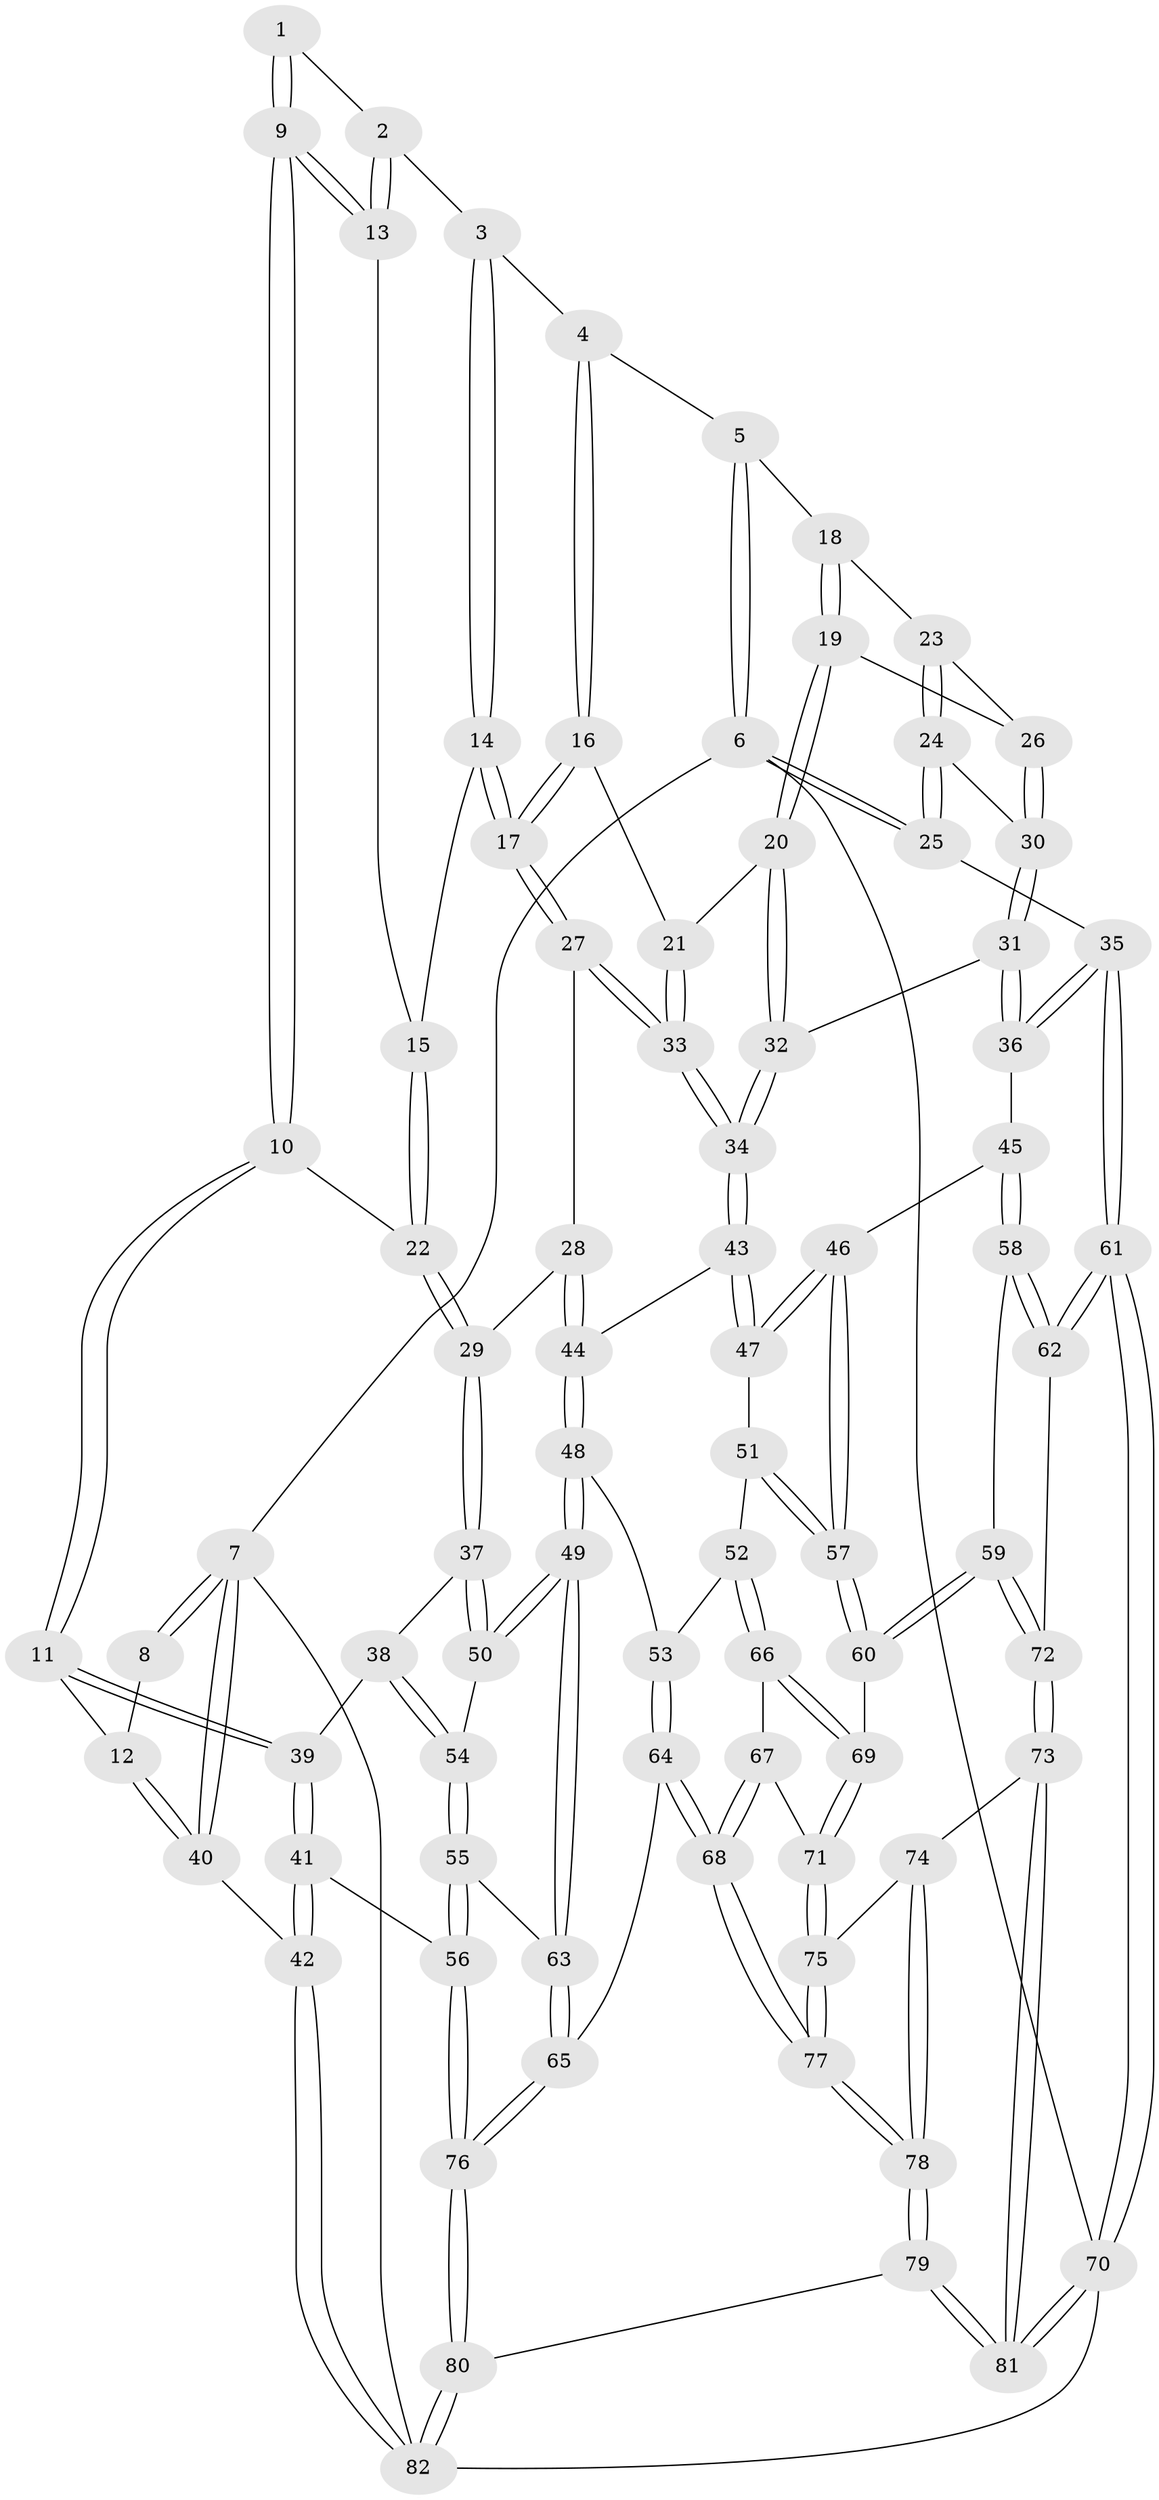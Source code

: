 // Generated by graph-tools (version 1.1) at 2025/51/03/09/25 03:51:06]
// undirected, 82 vertices, 202 edges
graph export_dot {
graph [start="1"]
  node [color=gray90,style=filled];
  1 [pos="+0.18777381797713313+0"];
  2 [pos="+0.4554075192822467+0"];
  3 [pos="+0.5763687627338613+0"];
  4 [pos="+0.5790213176177684+0"];
  5 [pos="+0.6232159585562191+0"];
  6 [pos="+1+0"];
  7 [pos="+0+0"];
  8 [pos="+0.030492941617810663+0"];
  9 [pos="+0.20744128394615427+0.25398681710240373"];
  10 [pos="+0.17972577455292854+0.33410496559972286"];
  11 [pos="+0.1590286494626519+0.34337207568385086"];
  12 [pos="+0.07990059055105816+0.3470932505495356"];
  13 [pos="+0.3654091281041304+0.17125301581331462"];
  14 [pos="+0.43430888665900597+0.2728394225863027"];
  15 [pos="+0.37736926697142836+0.2383028587943794"];
  16 [pos="+0.545909179457901+0.22387473658918924"];
  17 [pos="+0.4907629288835912+0.35312804720457863"];
  18 [pos="+0.7443013779718102+0.11079002963561004"];
  19 [pos="+0.7085127132318177+0.30079170205788325"];
  20 [pos="+0.6905306743903489+0.32758272057229726"];
  21 [pos="+0.6804785546108103+0.3362744140211049"];
  22 [pos="+0.2837476583310949+0.3586080837017902"];
  23 [pos="+0.8144714072660644+0.14322403022237443"];
  24 [pos="+1+0.2115395184076516"];
  25 [pos="+1+0.18542227355086893"];
  26 [pos="+0.8322190286258464+0.340371743281808"];
  27 [pos="+0.49308613521459665+0.4047534116936583"];
  28 [pos="+0.4596010915997458+0.42151743379889534"];
  29 [pos="+0.4042611795538632+0.4411012674231554"];
  30 [pos="+0.8724306761783316+0.3679058923535537"];
  31 [pos="+0.8608820610789343+0.4623347460408493"];
  32 [pos="+0.8594837157935261+0.46215293993297185"];
  33 [pos="+0.6057514609892839+0.43436320276419305"];
  34 [pos="+0.6370544355733088+0.48649760048627344"];
  35 [pos="+1+0.4617764111271082"];
  36 [pos="+0.8985055796535799+0.5116672478686504"];
  37 [pos="+0.3850083553757784+0.4908048658664492"];
  38 [pos="+0.262092224719315+0.5655158544569051"];
  39 [pos="+0.21980742247064583+0.5537939267671125"];
  40 [pos="+0+0.43886108849866934"];
  41 [pos="+0+0.7212524981506403"];
  42 [pos="+0+0.7152036259407909"];
  43 [pos="+0.6400715648108248+0.5234017528139413"];
  44 [pos="+0.5080597298731232+0.584972195887048"];
  45 [pos="+0.8669263974003125+0.5988460039657499"];
  46 [pos="+0.8592296294042118+0.6014717866236281"];
  47 [pos="+0.6461888440735609+0.5451516453791979"];
  48 [pos="+0.47961505761866585+0.6312040397547797"];
  49 [pos="+0.44278919991978616+0.6435584965538957"];
  50 [pos="+0.4194491330703297+0.6129441017444826"];
  51 [pos="+0.640868910518234+0.6110282182240031"];
  52 [pos="+0.6089073507457939+0.6444033086368876"];
  53 [pos="+0.5927684984718519+0.6511303415679418"];
  54 [pos="+0.2870118265452017+0.6499026117985691"];
  55 [pos="+0.27630684337577954+0.7194406329008596"];
  56 [pos="+0.18106718086093096+0.808618053720951"];
  57 [pos="+0.7426806095945788+0.6995660060521637"];
  58 [pos="+0.8801476887281475+0.6201621484809394"];
  59 [pos="+0.8657612003910526+0.8006189495341745"];
  60 [pos="+0.7428445912309728+0.7247759710447443"];
  61 [pos="+1+0.7483542507801713"];
  62 [pos="+1+0.7541986006941974"];
  63 [pos="+0.43257505924249706+0.7246420529807575"];
  64 [pos="+0.4889366191918014+0.8103119678153866"];
  65 [pos="+0.48049757564815027+0.8069291095183163"];
  66 [pos="+0.630499467667011+0.7442655100383542"];
  67 [pos="+0.606906700690325+0.7735757600945812"];
  68 [pos="+0.5073018031619297+0.8257401983794602"];
  69 [pos="+0.7222342572706338+0.7495043819479219"];
  70 [pos="+1+1"];
  71 [pos="+0.70364253880784+0.8273537013036599"];
  72 [pos="+0.8879671076130113+0.8390057817934009"];
  73 [pos="+0.8536479085169211+0.920221444184476"];
  74 [pos="+0.7160824020239671+0.8822588996246512"];
  75 [pos="+0.7056433853058207+0.8694284530455919"];
  76 [pos="+0.26151211324982854+0.9196535801906149"];
  77 [pos="+0.5254606115013819+0.8592407760582328"];
  78 [pos="+0.5368565276464425+1"];
  79 [pos="+0.5345570150909378+1"];
  80 [pos="+0.29829114606861795+1"];
  81 [pos="+0.9654393236612767+1"];
  82 [pos="+0+1"];
  1 -- 2;
  1 -- 9;
  1 -- 9;
  2 -- 3;
  2 -- 13;
  2 -- 13;
  3 -- 4;
  3 -- 14;
  3 -- 14;
  4 -- 5;
  4 -- 16;
  4 -- 16;
  5 -- 6;
  5 -- 6;
  5 -- 18;
  6 -- 7;
  6 -- 25;
  6 -- 25;
  6 -- 70;
  7 -- 8;
  7 -- 8;
  7 -- 40;
  7 -- 40;
  7 -- 82;
  8 -- 12;
  9 -- 10;
  9 -- 10;
  9 -- 13;
  9 -- 13;
  10 -- 11;
  10 -- 11;
  10 -- 22;
  11 -- 12;
  11 -- 39;
  11 -- 39;
  12 -- 40;
  12 -- 40;
  13 -- 15;
  14 -- 15;
  14 -- 17;
  14 -- 17;
  15 -- 22;
  15 -- 22;
  16 -- 17;
  16 -- 17;
  16 -- 21;
  17 -- 27;
  17 -- 27;
  18 -- 19;
  18 -- 19;
  18 -- 23;
  19 -- 20;
  19 -- 20;
  19 -- 26;
  20 -- 21;
  20 -- 32;
  20 -- 32;
  21 -- 33;
  21 -- 33;
  22 -- 29;
  22 -- 29;
  23 -- 24;
  23 -- 24;
  23 -- 26;
  24 -- 25;
  24 -- 25;
  24 -- 30;
  25 -- 35;
  26 -- 30;
  26 -- 30;
  27 -- 28;
  27 -- 33;
  27 -- 33;
  28 -- 29;
  28 -- 44;
  28 -- 44;
  29 -- 37;
  29 -- 37;
  30 -- 31;
  30 -- 31;
  31 -- 32;
  31 -- 36;
  31 -- 36;
  32 -- 34;
  32 -- 34;
  33 -- 34;
  33 -- 34;
  34 -- 43;
  34 -- 43;
  35 -- 36;
  35 -- 36;
  35 -- 61;
  35 -- 61;
  36 -- 45;
  37 -- 38;
  37 -- 50;
  37 -- 50;
  38 -- 39;
  38 -- 54;
  38 -- 54;
  39 -- 41;
  39 -- 41;
  40 -- 42;
  41 -- 42;
  41 -- 42;
  41 -- 56;
  42 -- 82;
  42 -- 82;
  43 -- 44;
  43 -- 47;
  43 -- 47;
  44 -- 48;
  44 -- 48;
  45 -- 46;
  45 -- 58;
  45 -- 58;
  46 -- 47;
  46 -- 47;
  46 -- 57;
  46 -- 57;
  47 -- 51;
  48 -- 49;
  48 -- 49;
  48 -- 53;
  49 -- 50;
  49 -- 50;
  49 -- 63;
  49 -- 63;
  50 -- 54;
  51 -- 52;
  51 -- 57;
  51 -- 57;
  52 -- 53;
  52 -- 66;
  52 -- 66;
  53 -- 64;
  53 -- 64;
  54 -- 55;
  54 -- 55;
  55 -- 56;
  55 -- 56;
  55 -- 63;
  56 -- 76;
  56 -- 76;
  57 -- 60;
  57 -- 60;
  58 -- 59;
  58 -- 62;
  58 -- 62;
  59 -- 60;
  59 -- 60;
  59 -- 72;
  59 -- 72;
  60 -- 69;
  61 -- 62;
  61 -- 62;
  61 -- 70;
  61 -- 70;
  62 -- 72;
  63 -- 65;
  63 -- 65;
  64 -- 65;
  64 -- 68;
  64 -- 68;
  65 -- 76;
  65 -- 76;
  66 -- 67;
  66 -- 69;
  66 -- 69;
  67 -- 68;
  67 -- 68;
  67 -- 71;
  68 -- 77;
  68 -- 77;
  69 -- 71;
  69 -- 71;
  70 -- 81;
  70 -- 81;
  70 -- 82;
  71 -- 75;
  71 -- 75;
  72 -- 73;
  72 -- 73;
  73 -- 74;
  73 -- 81;
  73 -- 81;
  74 -- 75;
  74 -- 78;
  74 -- 78;
  75 -- 77;
  75 -- 77;
  76 -- 80;
  76 -- 80;
  77 -- 78;
  77 -- 78;
  78 -- 79;
  78 -- 79;
  79 -- 80;
  79 -- 81;
  79 -- 81;
  80 -- 82;
  80 -- 82;
}
